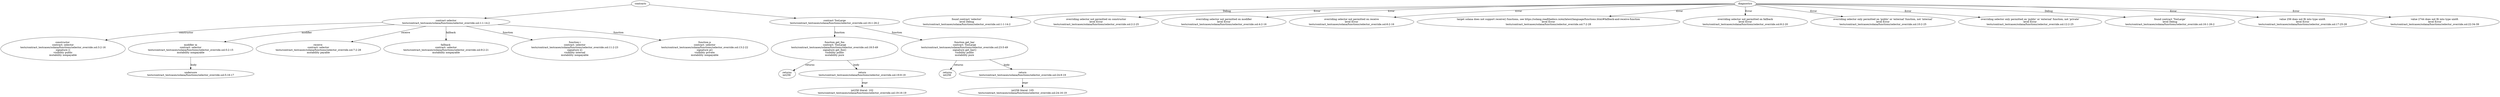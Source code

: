 strict digraph "tests/contract_testcases/solana/functions/selector_override.sol" {
	contract [label="contract selector\ntests/contract_testcases/solana/functions/selector_override.sol:1:1-14:2"]
	node_2 [label="constructor \ncontract: selector\ntests/contract_testcases/solana/functions/selector_override.sol:3:2-16\nsignature ()\nvisibility public\nmutability nonpayable"]
	m [label="modifier m\ncontract: selector\ntests/contract_testcases/solana/functions/selector_override.sol:5:2-15\nmutability nonpayable"]
	underscore [label="undersore\ntests/contract_testcases/solana/functions/selector_override.sol:5:16-17"]
	node_5 [label="receive \ncontract: selector\ntests/contract_testcases/solana/functions/selector_override.sol:7:2-28\nmutability payable"]
	node_6 [label="fallback \ncontract: selector\ntests/contract_testcases/solana/functions/selector_override.sol:9:2-21\nmutability nonpayable"]
	i [label="function i\ncontract: selector\ntests/contract_testcases/solana/functions/selector_override.sol:11:2-23\nsignature i()\nvisibility internal\nmutability nonpayable"]
	p [label="function p\ncontract: selector\ntests/contract_testcases/solana/functions/selector_override.sol:13:2-22\nsignature p()\nvisibility private\nmutability nonpayable"]
	contract_9 [label="contract TooLarge\ntests/contract_testcases/solana/functions/selector_override.sol:16:1-26:2"]
	get_foo [label="function get_foo\ncontract: TooLarge\ntests/contract_testcases/solana/functions/selector_override.sol:18:5-49\nsignature get_foo()\nvisibility public\nmutability pure"]
	returns [label="returns\nint256 "]
	return [label="return\ntests/contract_testcases/solana/functions/selector_override.sol:19:9-19"]
	number_literal [label="int256 literal: 102\ntests/contract_testcases/solana/functions/selector_override.sol:19:16-19"]
	get_bar [label="function get_bar\ncontract: TooLarge\ntests/contract_testcases/solana/functions/selector_override.sol:23:5-49\nsignature get_bar()\nvisibility public\nmutability pure"]
	returns_15 [label="returns\nint256 "]
	return_16 [label="return\ntests/contract_testcases/solana/functions/selector_override.sol:24:9-19"]
	number_literal_17 [label="int256 literal: 105\ntests/contract_testcases/solana/functions/selector_override.sol:24:16-19"]
	diagnostic [label="found contract 'selector'\nlevel Debug\ntests/contract_testcases/solana/functions/selector_override.sol:1:1-14:2"]
	diagnostic_20 [label="overriding selector not permitted on constructor\nlevel Error\ntests/contract_testcases/solana/functions/selector_override.sol:2:2-25"]
	diagnostic_21 [label="overriding selector not permitted on modifier\nlevel Error\ntests/contract_testcases/solana/functions/selector_override.sol:4:2-16"]
	diagnostic_22 [label="overriding selector not permitted on receive\nlevel Error\ntests/contract_testcases/solana/functions/selector_override.sol:6:2-16"]
	diagnostic_23 [label="target solana does not support receive() functions, see https://solang.readthedocs.io/en/latest/language/functions.html#fallback-and-receive-function\nlevel Error\ntests/contract_testcases/solana/functions/selector_override.sol:7:2-28"]
	diagnostic_24 [label="overriding selector not permitted on fallback\nlevel Error\ntests/contract_testcases/solana/functions/selector_override.sol:8:2-20"]
	diagnostic_25 [label="overriding selector only permitted on 'public' or 'external' function, not 'internal'\nlevel Error\ntests/contract_testcases/solana/functions/selector_override.sol:10:2-25"]
	diagnostic_26 [label="overriding selector only permitted on 'public' or 'external' function, not 'private'\nlevel Error\ntests/contract_testcases/solana/functions/selector_override.sol:12:2-25"]
	diagnostic_27 [label="found contract 'TooLarge'\nlevel Debug\ntests/contract_testcases/solana/functions/selector_override.sol:16:1-26:2"]
	diagnostic_28 [label="value 256 does not fit into type uint8.\nlevel Error\ntests/contract_testcases/solana/functions/selector_override.sol:17:25-28"]
	diagnostic_29 [label="value 2744 does not fit into type uint8.\nlevel Error\ntests/contract_testcases/solana/functions/selector_override.sol:22:34-39"]
	contracts -> contract
	contract -> node_2 [label="constructor"]
	contract -> m [label="modifier"]
	m -> underscore [label="body"]
	contract -> node_5 [label="receive"]
	contract -> node_6 [label="fallback"]
	contract -> i [label="function"]
	contract -> p [label="function"]
	contracts -> contract_9
	contract_9 -> get_foo [label="function"]
	get_foo -> returns [label="returns"]
	get_foo -> return [label="body"]
	return -> number_literal [label="expr"]
	contract_9 -> get_bar [label="function"]
	get_bar -> returns_15 [label="returns"]
	get_bar -> return_16 [label="body"]
	return_16 -> number_literal_17 [label="expr"]
	diagnostics -> diagnostic [label="Debug"]
	diagnostics -> diagnostic_20 [label="Error"]
	diagnostics -> diagnostic_21 [label="Error"]
	diagnostics -> diagnostic_22 [label="Error"]
	diagnostics -> diagnostic_23 [label="Error"]
	diagnostics -> diagnostic_24 [label="Error"]
	diagnostics -> diagnostic_25 [label="Error"]
	diagnostics -> diagnostic_26 [label="Error"]
	diagnostics -> diagnostic_27 [label="Debug"]
	diagnostics -> diagnostic_28 [label="Error"]
	diagnostics -> diagnostic_29 [label="Error"]
}
